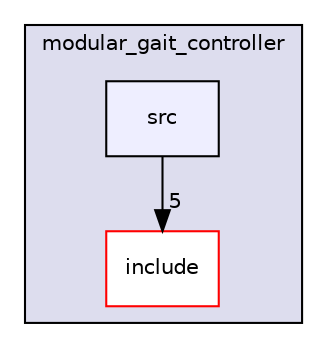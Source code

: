 digraph "catkin_ws/src/control/modular_gait_controller/src" {
  compound=true
  node [ fontsize="10", fontname="Helvetica"];
  edge [ labelfontsize="10", labelfontname="Helvetica"];
  subgraph clusterdir_9df13c985a4a121f40d831a26c919ebf {
    graph [ bgcolor="#ddddee", pencolor="black", label="modular_gait_controller" fontname="Helvetica", fontsize="10", URL="dir_9df13c985a4a121f40d831a26c919ebf.html"]
  dir_a19ea287388c4be6493f4742562ee17b [shape=box label="include" fillcolor="white" style="filled" color="red" URL="dir_a19ea287388c4be6493f4742562ee17b.html"];
  dir_8d8f35326d01fa0235950b8932d70767 [shape=box, label="src", style="filled", fillcolor="#eeeeff", pencolor="black", URL="dir_8d8f35326d01fa0235950b8932d70767.html"];
  }
  dir_8d8f35326d01fa0235950b8932d70767->dir_a19ea287388c4be6493f4742562ee17b [headlabel="5", labeldistance=1.5 headhref="dir_000051_000048.html"];
}
